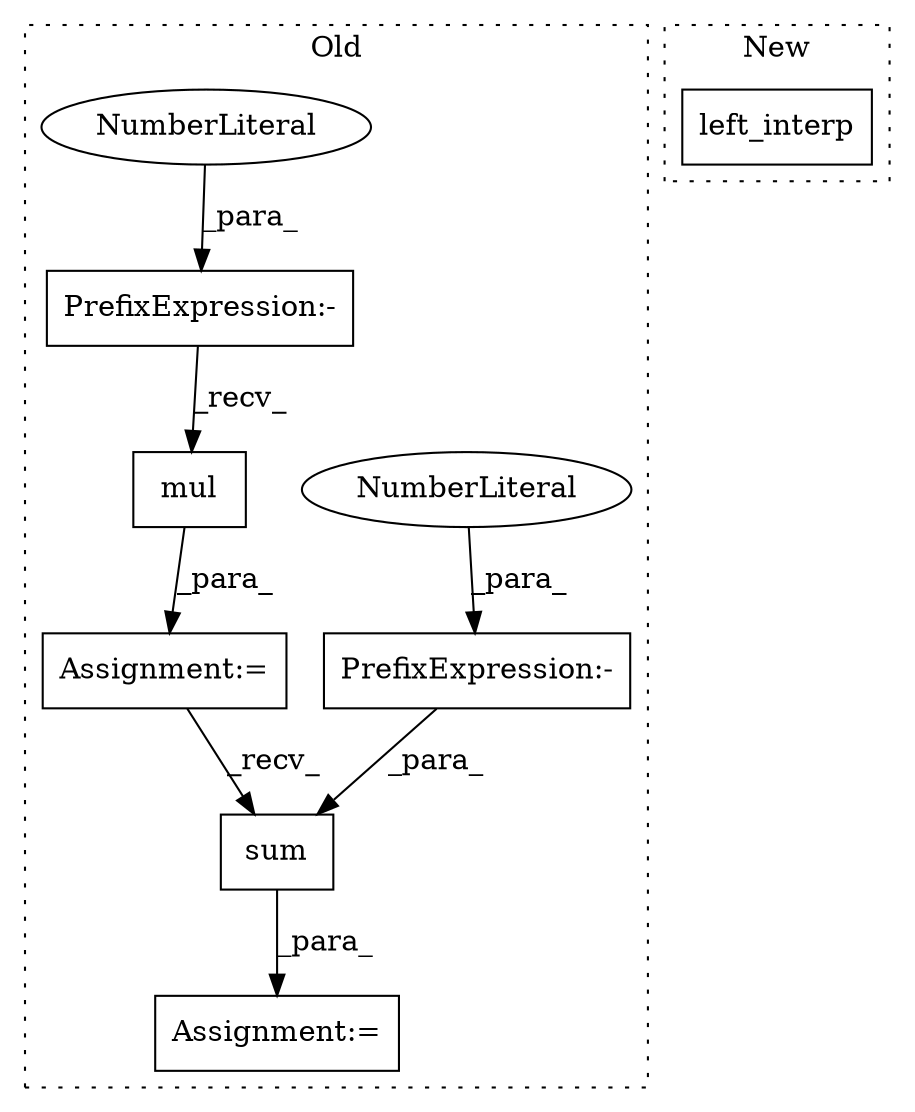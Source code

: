 digraph G {
subgraph cluster0 {
1 [label="mul" a="32" s="1770,1821" l="4,1" shape="box"];
3 [label="sum" a="32" s="1851,1857" l="4,1" shape="box"];
4 [label="PrefixExpression:-" a="38" s="1855" l="1" shape="box"];
5 [label="NumberLiteral" a="34" s="1856" l="1" shape="ellipse"];
6 [label="PrefixExpression:-" a="38" s="1707" l="1" shape="box"];
7 [label="NumberLiteral" a="34" s="1708" l="1" shape="ellipse"];
8 [label="Assignment:=" a="7" s="1835" l="1" shape="box"];
9 [label="Assignment:=" a="7" s="1754" l="1" shape="box"];
label = "Old";
style="dotted";
}
subgraph cluster1 {
2 [label="left_interp" a="32" s="1316,1364" l="12,1" shape="box"];
label = "New";
style="dotted";
}
1 -> 9 [label="_para_"];
3 -> 8 [label="_para_"];
4 -> 3 [label="_para_"];
5 -> 4 [label="_para_"];
6 -> 1 [label="_recv_"];
7 -> 6 [label="_para_"];
9 -> 3 [label="_recv_"];
}